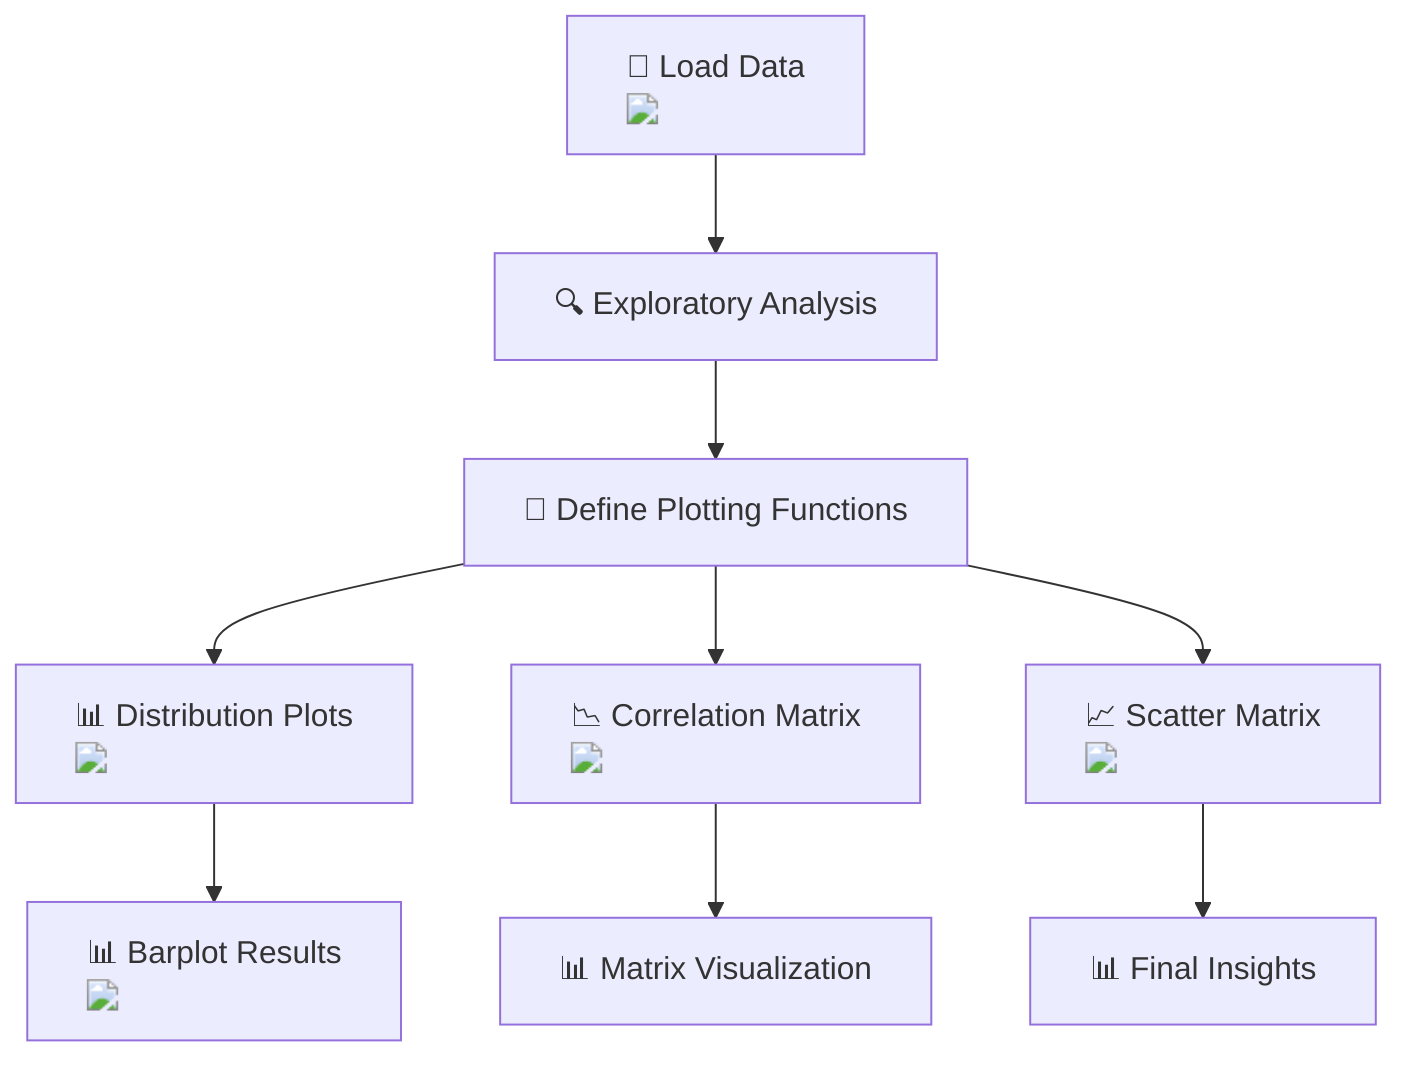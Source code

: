 flowchart TD
    A["📁 Load Data <img src='icons/file.svg' />"] --> B["🔍 Exploratory Analysis"]
    B --> C["🧪 Define Plotting Functions"]
    C --> D["📊 Distribution Plots <img src='dummy_plots/hist_template.svg' />"]
    C --> E["📉 Correlation Matrix <img src='dummy_plots/heatmap_template.svg' />"]
    C --> F["📈 Scatter Matrix <img src='dummy_plots/scatter_plot_template.svg' />"]
    D --> G["📊 Barplot Results <img src='dummy_plots/barplot_template.svg' />"]
    E --> H["📊 Matrix Visualization"]
    F --> I["📊 Final Insights"]